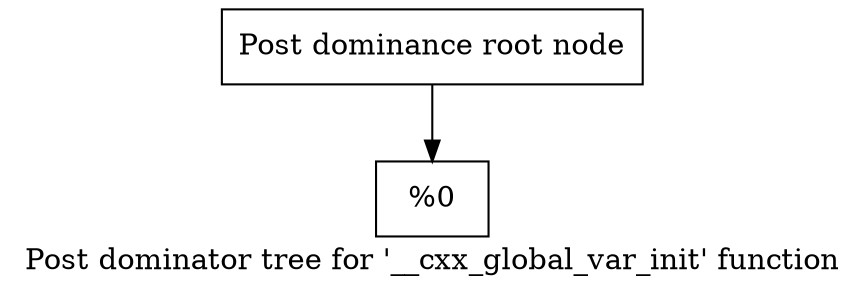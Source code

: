 digraph "Post dominator tree for '__cxx_global_var_init' function" {
	label="Post dominator tree for '__cxx_global_var_init' function";

	Node0x1d48560 [shape=record,label="{Post dominance root node}"];
	Node0x1d48560 -> Node0x1d47500;
	Node0x1d47500 [shape=record,label="{%0}"];
}
